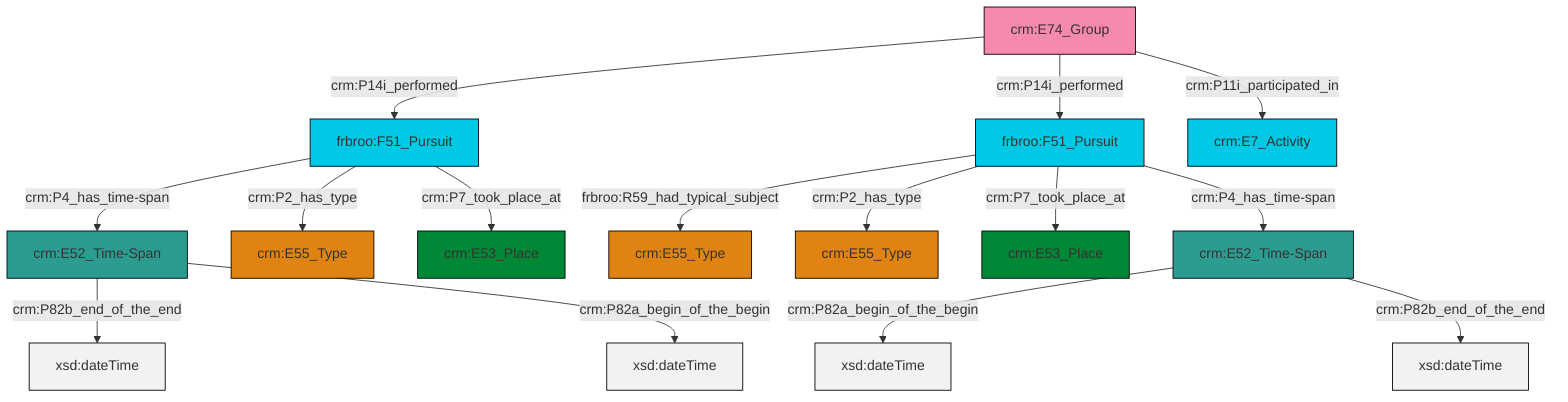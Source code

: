 graph TD
classDef Literal fill:#f2f2f2,stroke:#000000;
classDef CRM_Entity fill:#FFFFFF,stroke:#000000;
classDef Temporal_Entity fill:#00C9E6, stroke:#000000;
classDef Type fill:#E18312, stroke:#000000;
classDef Time-Span fill:#2C9C91, stroke:#000000;
classDef Appellation fill:#FFEB7F, stroke:#000000;
classDef Place fill:#008836, stroke:#000000;
classDef Persistent_Item fill:#B266B2, stroke:#000000;
classDef Conceptual_Object fill:#FFD700, stroke:#000000;
classDef Physical_Thing fill:#D2B48C, stroke:#000000;
classDef Actor fill:#f58aad, stroke:#000000;
classDef PC_Classes fill:#4ce600, stroke:#000000;
classDef Multi fill:#cccccc,stroke:#000000;

0["frbroo:F51_Pursuit"]:::Temporal_Entity -->|frbroo:R59_had_typical_subject| 1["crm:E55_Type"]:::Type
0["frbroo:F51_Pursuit"]:::Temporal_Entity -->|crm:P2_has_type| 2["crm:E55_Type"]:::Type
4["crm:E74_Group"]:::Actor -->|crm:P14i_performed| 5["frbroo:F51_Pursuit"]:::Temporal_Entity
4["crm:E74_Group"]:::Actor -->|crm:P14i_performed| 0["frbroo:F51_Pursuit"]:::Temporal_Entity
5["frbroo:F51_Pursuit"]:::Temporal_Entity -->|crm:P4_has_time-span| 12["crm:E52_Time-Span"]:::Time-Span
12["crm:E52_Time-Span"]:::Time-Span -->|crm:P82b_end_of_the_end| 14[xsd:dateTime]:::Literal
12["crm:E52_Time-Span"]:::Time-Span -->|crm:P82a_begin_of_the_begin| 16[xsd:dateTime]:::Literal
4["crm:E74_Group"]:::Actor -->|crm:P11i_participated_in| 17["crm:E7_Activity"]:::Temporal_Entity
5["frbroo:F51_Pursuit"]:::Temporal_Entity -->|crm:P2_has_type| 6["crm:E55_Type"]:::Type
0["frbroo:F51_Pursuit"]:::Temporal_Entity -->|crm:P7_took_place_at| 18["crm:E53_Place"]:::Place
0["frbroo:F51_Pursuit"]:::Temporal_Entity -->|crm:P4_has_time-span| 10["crm:E52_Time-Span"]:::Time-Span
10["crm:E52_Time-Span"]:::Time-Span -->|crm:P82a_begin_of_the_begin| 20[xsd:dateTime]:::Literal
5["frbroo:F51_Pursuit"]:::Temporal_Entity -->|crm:P7_took_place_at| 21["crm:E53_Place"]:::Place
10["crm:E52_Time-Span"]:::Time-Span -->|crm:P82b_end_of_the_end| 26[xsd:dateTime]:::Literal